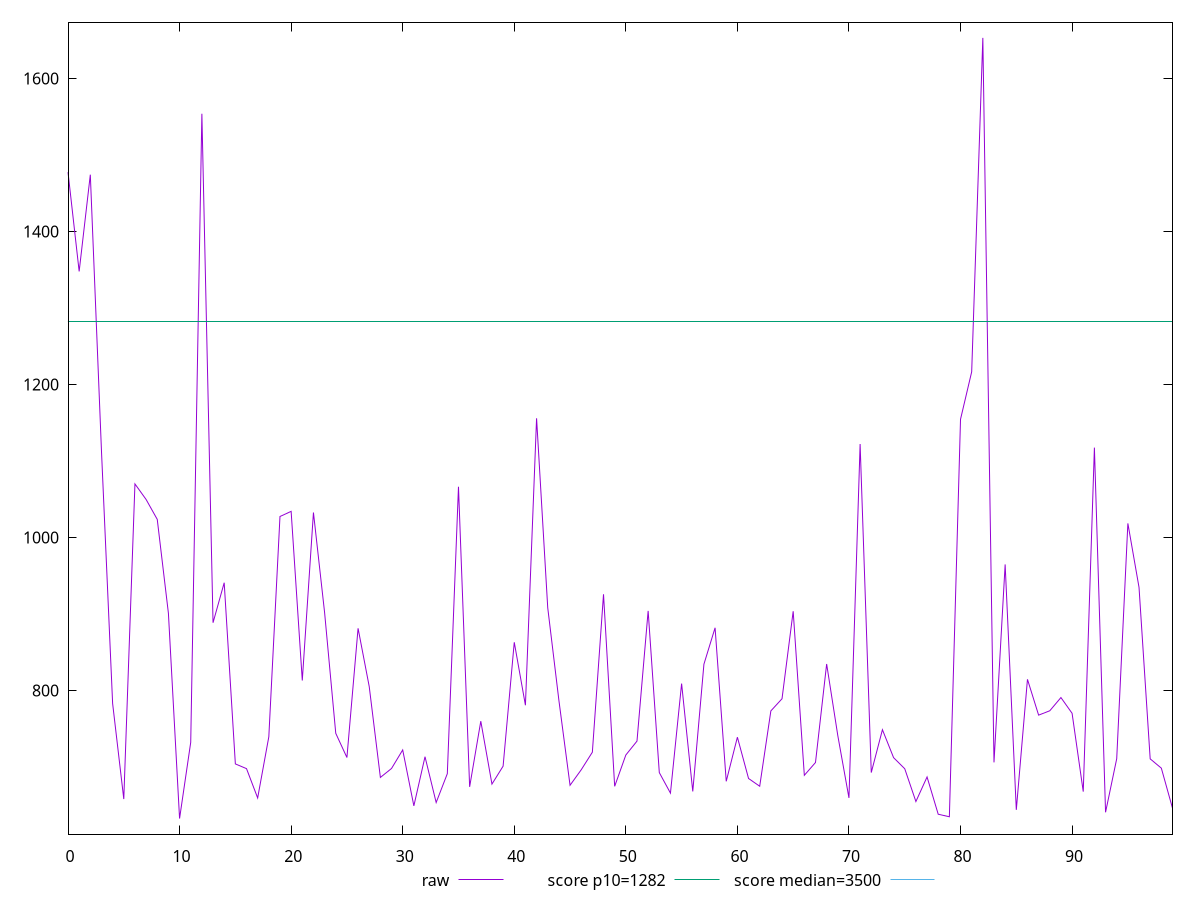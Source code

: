 reset

$raw <<EOF
0 1477.5559999999991
1 1347.8399999999995
2 1474.3039999999996
3 1113.2439999999992
4 782.9800000000002
5 658.0960000000003
6 1070.0359999999998
7 1049.7199999999998
8 1023.6999999999989
9 900.9599999999997
10 632.6600000000003
11 732.2520000000002
12 1553.9199999999992
13 888.6120000000001
14 940.8959999999998
15 704.0600000000002
16 697.8760000000005
17 659.5360000000001
18 739.5160000000003
19 1027.4920000000002
20 1034.1760000000004
21 813.12
22 1032.7039999999995
23 901.8320000000003
24 744.0440000000002
25 712.4080000000002
26 881.2919999999998
27 805.1320000000004
28 686.3680000000003
29 698.0920000000006
30 722.3040000000005
31 649.1880000000001
32 713.4320000000002
33 653.5800000000007
34 691.2800000000001
35 1066.3639999999991
36 674.0520000000004
37 759.9120000000006
38 677.6720000000003
39 701.1080000000003
40 863.0360000000003
41 780.7240000000004
42 1155.8799999999997
43 908.1520000000002
44 787.1840000000004
45 676.1080000000006
46 696.3440000000003
47 719.356
48 925.8080000000003
49 674.7520000000004
50 715.6720000000003
51 733.8360000000004
52 904.0960000000003
53 692.688
54 665.884
55 809.0280000000002
56 668.0479999999999
57 834.4
58 881.9760000000003
59 681.2760000000005
60 738.9839999999999
61 684.9680000000002
62 674.8560000000002
63 773.3520000000001
64 789.2200000000003
65 903.6160000000003
66 689.1520000000003
67 705.8720000000003
68 834.6320000000003
69 741.0520000000004
70 659.6080000000002
71 1122.1800000000005
72 692.7400000000002
73 748.7560000000003
74 712.2400000000005
75 697.7320000000003
76 654.8759999999999
77 687.0000000000001
78 638.2680000000004
79 634.9520000000003
80 1154.5560000000005
81 1216.612
82 1653.0879999999997
83 706.0520000000002
84 964.7880000000005
85 643.9800000000001
86 814.5960000000005
87 767.8200000000002
88 773.5040000000006
89 790.7920000000003
90 770.2000000000003
91 667.8120000000001
92 1117.5360000000005
93 640.8160000000003
94 710.8360000000002
95 1018.456
96 934.7920000000001
97 710.636
98 698.4920000000002
99 646.2040000000002
EOF

set key outside below
set xrange [0:99]
set yrange [612.2514400000003:1673.4965599999998]
set trange [612.2514400000003:1673.4965599999998]
set terminal svg size 640, 500 enhanced background rgb 'white'
set output "report_00019_2021-02-10T18-14-37.922Z//bootup-time/samples/pages+cached/raw/values.svg"

plot $raw title "raw" with line, \
     1282 title "score p10=1282", \
     3500 title "score median=3500"

reset
